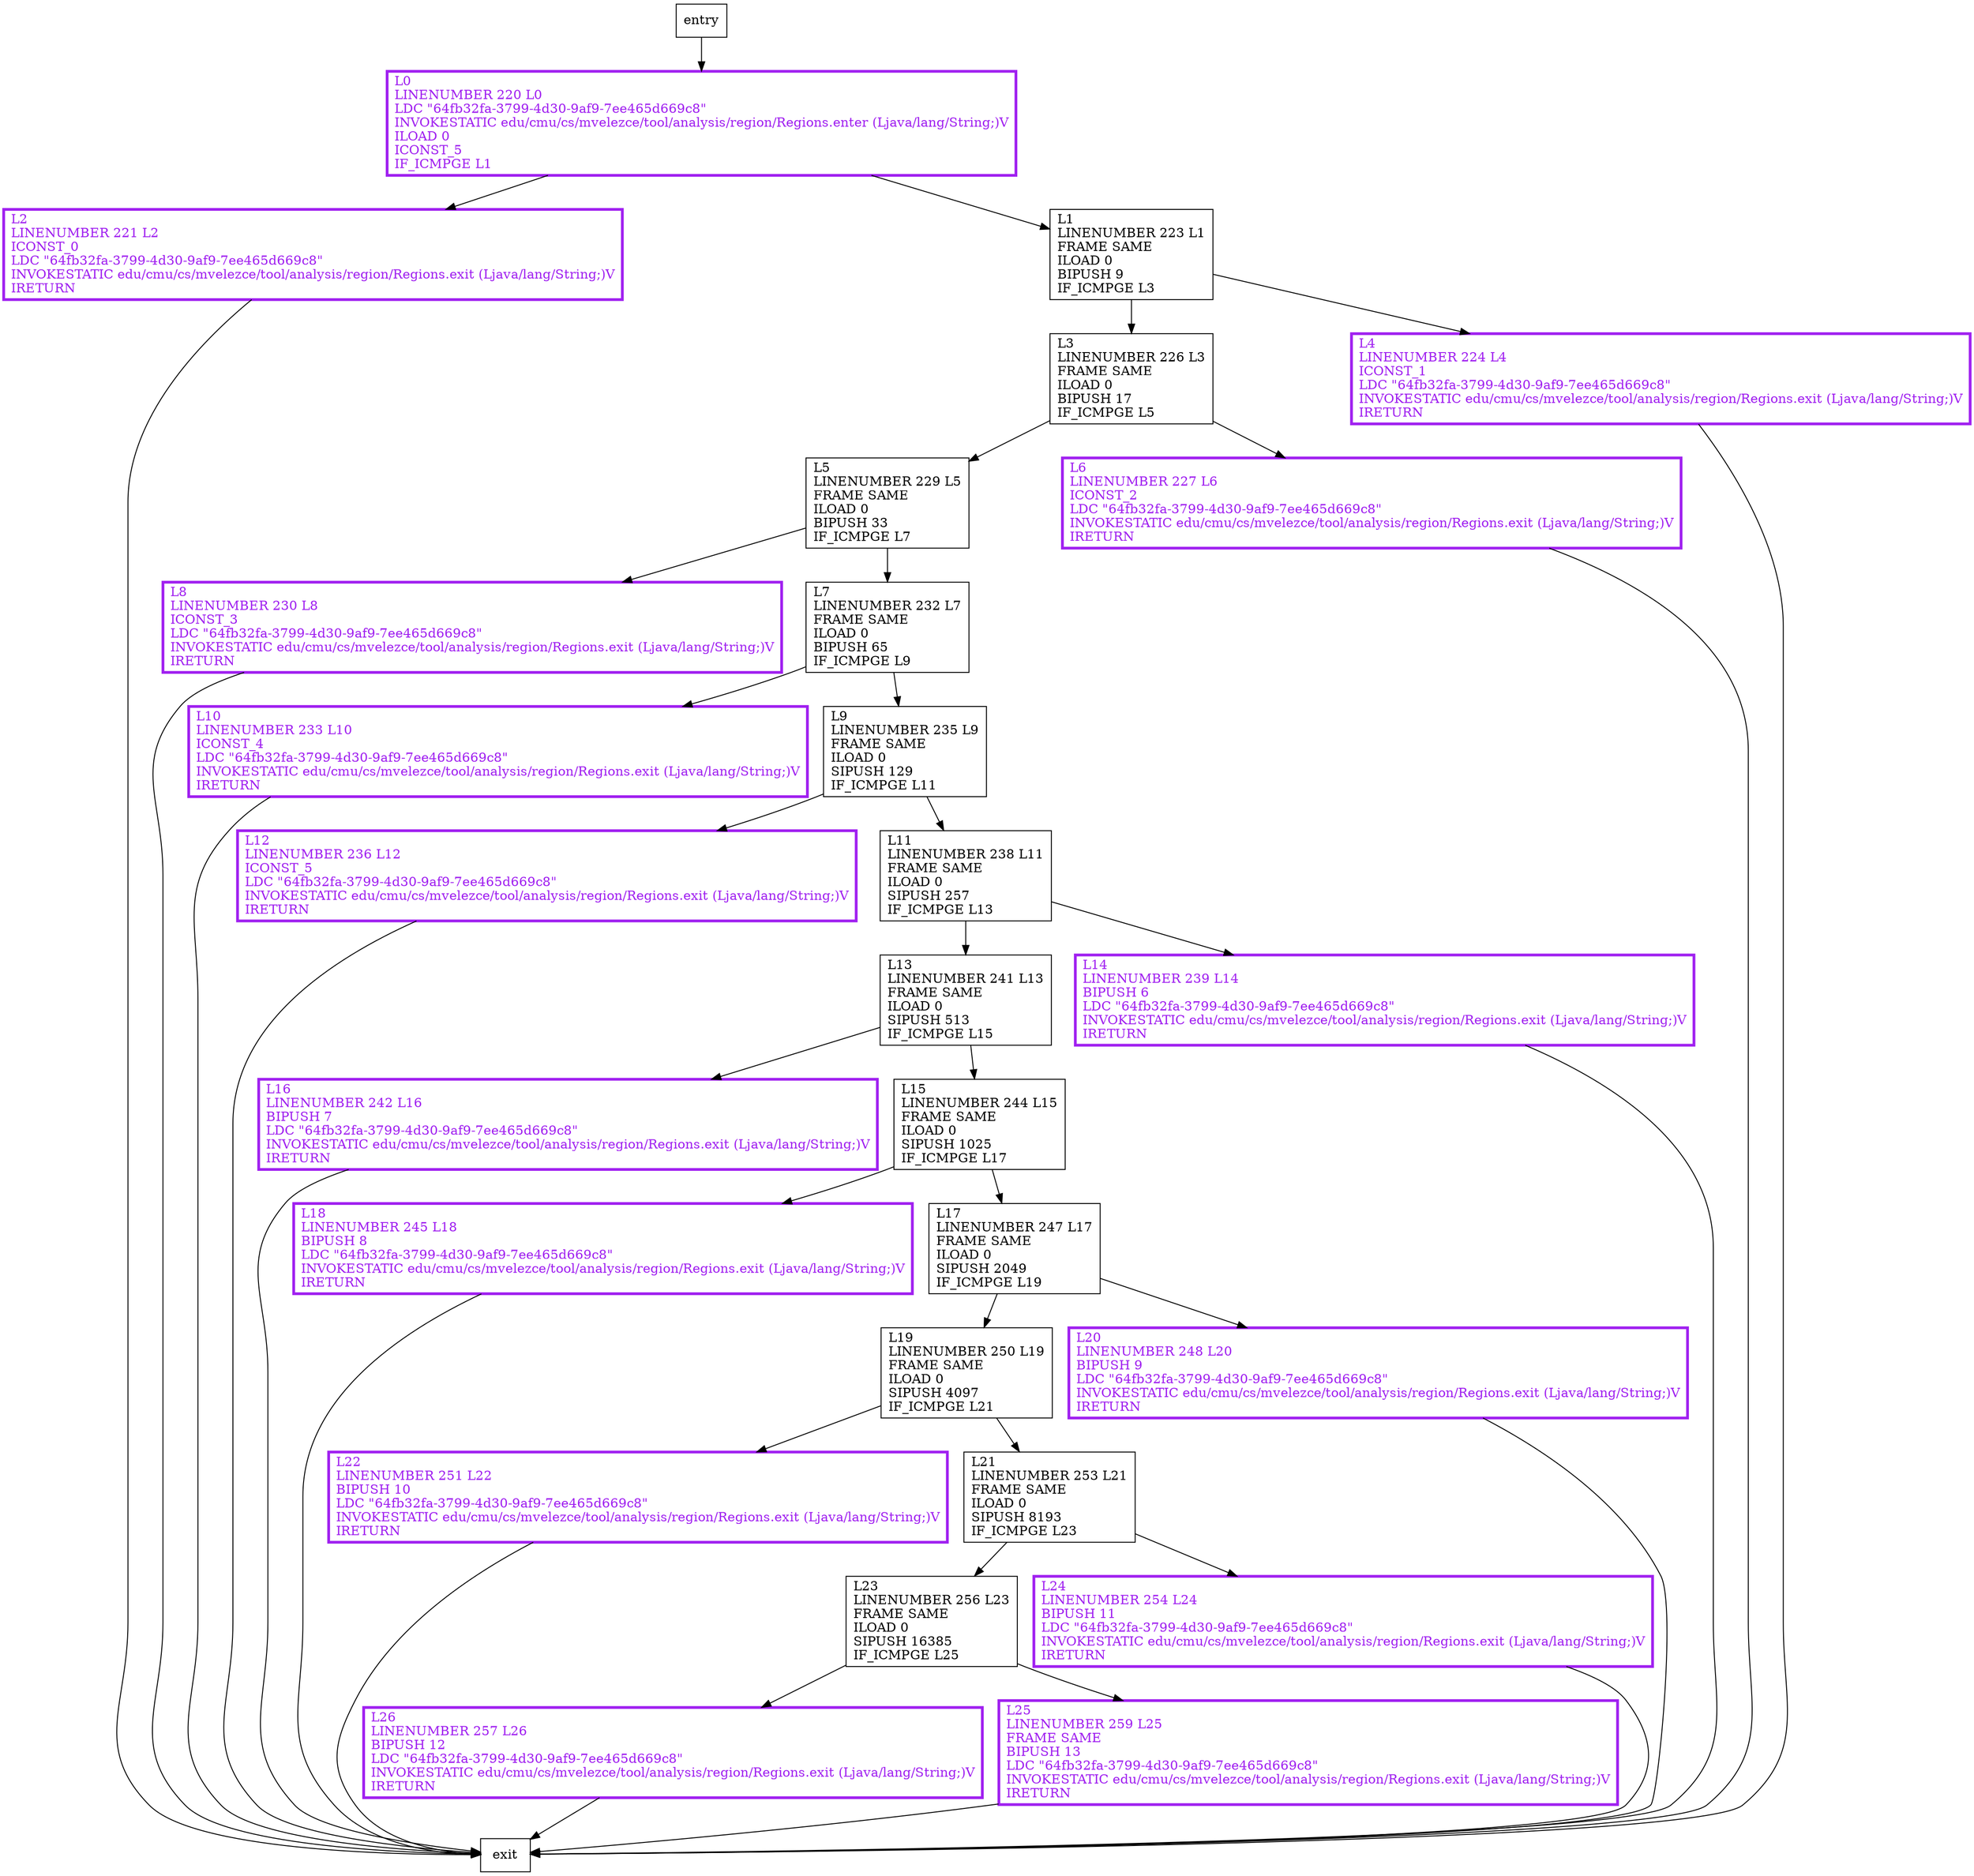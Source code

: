 digraph distExtraBits {
node [shape=record];
1085118922 [label="L13\lLINENUMBER 241 L13\lFRAME SAME\lILOAD 0\lSIPUSH 513\lIF_ICMPGE L15\l"];
836228188 [label="L19\lLINENUMBER 250 L19\lFRAME SAME\lILOAD 0\lSIPUSH 4097\lIF_ICMPGE L21\l"];
1322484216 [label="L23\lLINENUMBER 256 L23\lFRAME SAME\lILOAD 0\lSIPUSH 16385\lIF_ICMPGE L25\l"];
1101645989 [label="L22\lLINENUMBER 251 L22\lBIPUSH 10\lLDC \"64fb32fa-3799-4d30-9af9-7ee465d669c8\"\lINVOKESTATIC edu/cmu/cs/mvelezce/tool/analysis/region/Regions.exit (Ljava/lang/String;)V\lIRETURN\l"];
654001204 [label="L0\lLINENUMBER 220 L0\lLDC \"64fb32fa-3799-4d30-9af9-7ee465d669c8\"\lINVOKESTATIC edu/cmu/cs/mvelezce/tool/analysis/region/Regions.enter (Ljava/lang/String;)V\lILOAD 0\lICONST_5\lIF_ICMPGE L1\l"];
2109908997 [label="L12\lLINENUMBER 236 L12\lICONST_5\lLDC \"64fb32fa-3799-4d30-9af9-7ee465d669c8\"\lINVOKESTATIC edu/cmu/cs/mvelezce/tool/analysis/region/Regions.exit (Ljava/lang/String;)V\lIRETURN\l"];
14766030 [label="L2\lLINENUMBER 221 L2\lICONST_0\lLDC \"64fb32fa-3799-4d30-9af9-7ee465d669c8\"\lINVOKESTATIC edu/cmu/cs/mvelezce/tool/analysis/region/Regions.exit (Ljava/lang/String;)V\lIRETURN\l"];
79013300 [label="L3\lLINENUMBER 226 L3\lFRAME SAME\lILOAD 0\lBIPUSH 17\lIF_ICMPGE L5\l"];
2022935538 [label="L4\lLINENUMBER 224 L4\lICONST_1\lLDC \"64fb32fa-3799-4d30-9af9-7ee465d669c8\"\lINVOKESTATIC edu/cmu/cs/mvelezce/tool/analysis/region/Regions.exit (Ljava/lang/String;)V\lIRETURN\l"];
230566029 [label="L11\lLINENUMBER 238 L11\lFRAME SAME\lILOAD 0\lSIPUSH 257\lIF_ICMPGE L13\l"];
20916394 [label="L26\lLINENUMBER 257 L26\lBIPUSH 12\lLDC \"64fb32fa-3799-4d30-9af9-7ee465d669c8\"\lINVOKESTATIC edu/cmu/cs/mvelezce/tool/analysis/region/Regions.exit (Ljava/lang/String;)V\lIRETURN\l"];
1413551065 [label="L16\lLINENUMBER 242 L16\lBIPUSH 7\lLDC \"64fb32fa-3799-4d30-9af9-7ee465d669c8\"\lINVOKESTATIC edu/cmu/cs/mvelezce/tool/analysis/region/Regions.exit (Ljava/lang/String;)V\lIRETURN\l"];
1017845449 [label="L15\lLINENUMBER 244 L15\lFRAME SAME\lILOAD 0\lSIPUSH 1025\lIF_ICMPGE L17\l"];
1437502846 [label="L18\lLINENUMBER 245 L18\lBIPUSH 8\lLDC \"64fb32fa-3799-4d30-9af9-7ee465d669c8\"\lINVOKESTATIC edu/cmu/cs/mvelezce/tool/analysis/region/Regions.exit (Ljava/lang/String;)V\lIRETURN\l"];
2014229330 [label="L17\lLINENUMBER 247 L17\lFRAME SAME\lILOAD 0\lSIPUSH 2049\lIF_ICMPGE L19\l"];
1072555472 [label="L5\lLINENUMBER 229 L5\lFRAME SAME\lILOAD 0\lBIPUSH 33\lIF_ICMPGE L7\l"];
1085125649 [label="L14\lLINENUMBER 239 L14\lBIPUSH 6\lLDC \"64fb32fa-3799-4d30-9af9-7ee465d669c8\"\lINVOKESTATIC edu/cmu/cs/mvelezce/tool/analysis/region/Regions.exit (Ljava/lang/String;)V\lIRETURN\l"];
2028019122 [label="L8\lLINENUMBER 230 L8\lICONST_3\lLDC \"64fb32fa-3799-4d30-9af9-7ee465d669c8\"\lINVOKESTATIC edu/cmu/cs/mvelezce/tool/analysis/region/Regions.exit (Ljava/lang/String;)V\lIRETURN\l"];
1624075455 [label="L21\lLINENUMBER 253 L21\lFRAME SAME\lILOAD 0\lSIPUSH 8193\lIF_ICMPGE L23\l"];
1600912747 [label="L10\lLINENUMBER 233 L10\lICONST_4\lLDC \"64fb32fa-3799-4d30-9af9-7ee465d669c8\"\lINVOKESTATIC edu/cmu/cs/mvelezce/tool/analysis/region/Regions.exit (Ljava/lang/String;)V\lIRETURN\l"];
897077980 [label="L6\lLINENUMBER 227 L6\lICONST_2\lLDC \"64fb32fa-3799-4d30-9af9-7ee465d669c8\"\lINVOKESTATIC edu/cmu/cs/mvelezce/tool/analysis/region/Regions.exit (Ljava/lang/String;)V\lIRETURN\l"];
863934696 [label="L1\lLINENUMBER 223 L1\lFRAME SAME\lILOAD 0\lBIPUSH 9\lIF_ICMPGE L3\l"];
482990530 [label="L7\lLINENUMBER 232 L7\lFRAME SAME\lILOAD 0\lBIPUSH 65\lIF_ICMPGE L9\l"];
100600224 [label="L24\lLINENUMBER 254 L24\lBIPUSH 11\lLDC \"64fb32fa-3799-4d30-9af9-7ee465d669c8\"\lINVOKESTATIC edu/cmu/cs/mvelezce/tool/analysis/region/Regions.exit (Ljava/lang/String;)V\lIRETURN\l"];
1834272356 [label="L20\lLINENUMBER 248 L20\lBIPUSH 9\lLDC \"64fb32fa-3799-4d30-9af9-7ee465d669c8\"\lINVOKESTATIC edu/cmu/cs/mvelezce/tool/analysis/region/Regions.exit (Ljava/lang/String;)V\lIRETURN\l"];
686994459 [label="L9\lLINENUMBER 235 L9\lFRAME SAME\lILOAD 0\lSIPUSH 129\lIF_ICMPGE L11\l"];
249312564 [label="L25\lLINENUMBER 259 L25\lFRAME SAME\lBIPUSH 13\lLDC \"64fb32fa-3799-4d30-9af9-7ee465d669c8\"\lINVOKESTATIC edu/cmu/cs/mvelezce/tool/analysis/region/Regions.exit (Ljava/lang/String;)V\lIRETURN\l"];
entry;
exit;
1085118922 -> 1413551065;
1085118922 -> 1017845449;
836228188 -> 1624075455;
836228188 -> 1101645989;
1322484216 -> 249312564;
1322484216 -> 20916394;
1101645989 -> exit;
654001204 -> 14766030;
654001204 -> 863934696;
2109908997 -> exit;
14766030 -> exit;
79013300 -> 1072555472;
79013300 -> 897077980;
2022935538 -> exit;
230566029 -> 1085118922;
230566029 -> 1085125649;
20916394 -> exit;
1413551065 -> exit;
1017845449 -> 2014229330;
1017845449 -> 1437502846;
1437502846 -> exit;
2014229330 -> 836228188;
2014229330 -> 1834272356;
1072555472 -> 2028019122;
1072555472 -> 482990530;
1085125649 -> exit;
2028019122 -> exit;
1624075455 -> 100600224;
1624075455 -> 1322484216;
1600912747 -> exit;
897077980 -> exit;
863934696 -> 79013300;
863934696 -> 2022935538;
482990530 -> 686994459;
482990530 -> 1600912747;
entry -> 654001204;
100600224 -> exit;
1834272356 -> exit;
686994459 -> 2109908997;
686994459 -> 230566029;
249312564 -> exit;
1085125649[fontcolor="purple", penwidth=3, color="purple"];
2028019122[fontcolor="purple", penwidth=3, color="purple"];
1101645989[fontcolor="purple", penwidth=3, color="purple"];
1600912747[fontcolor="purple", penwidth=3, color="purple"];
897077980[fontcolor="purple", penwidth=3, color="purple"];
654001204[fontcolor="purple", penwidth=3, color="purple"];
2109908997[fontcolor="purple", penwidth=3, color="purple"];
100600224[fontcolor="purple", penwidth=3, color="purple"];
14766030[fontcolor="purple", penwidth=3, color="purple"];
2022935538[fontcolor="purple", penwidth=3, color="purple"];
1834272356[fontcolor="purple", penwidth=3, color="purple"];
249312564[fontcolor="purple", penwidth=3, color="purple"];
20916394[fontcolor="purple", penwidth=3, color="purple"];
1413551065[fontcolor="purple", penwidth=3, color="purple"];
1437502846[fontcolor="purple", penwidth=3, color="purple"];
}
